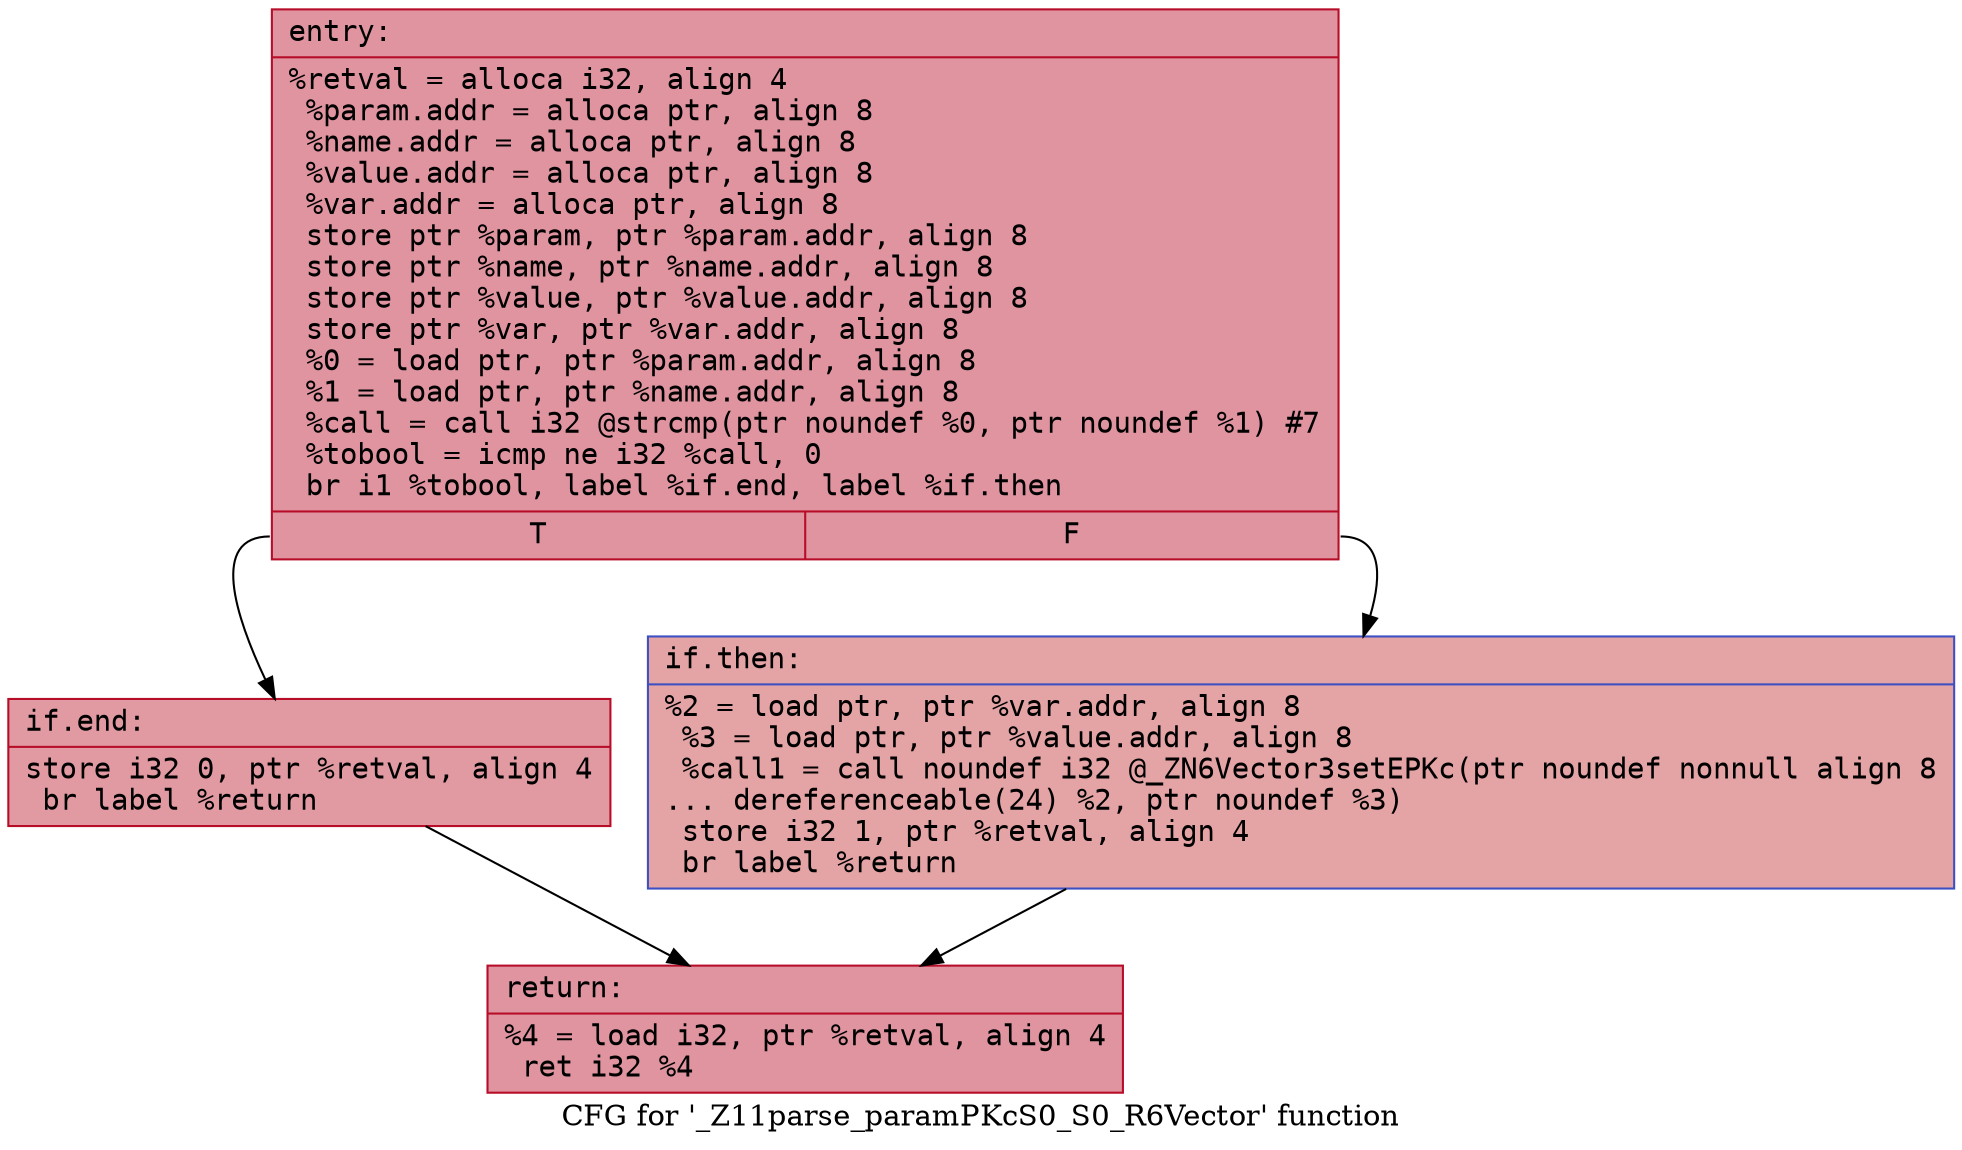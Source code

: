 digraph "CFG for '_Z11parse_paramPKcS0_S0_R6Vector' function" {
	label="CFG for '_Z11parse_paramPKcS0_S0_R6Vector' function";

	Node0x55f4dae88610 [shape=record,color="#b70d28ff", style=filled, fillcolor="#b70d2870" fontname="Courier",label="{entry:\l|  %retval = alloca i32, align 4\l  %param.addr = alloca ptr, align 8\l  %name.addr = alloca ptr, align 8\l  %value.addr = alloca ptr, align 8\l  %var.addr = alloca ptr, align 8\l  store ptr %param, ptr %param.addr, align 8\l  store ptr %name, ptr %name.addr, align 8\l  store ptr %value, ptr %value.addr, align 8\l  store ptr %var, ptr %var.addr, align 8\l  %0 = load ptr, ptr %param.addr, align 8\l  %1 = load ptr, ptr %name.addr, align 8\l  %call = call i32 @strcmp(ptr noundef %0, ptr noundef %1) #7\l  %tobool = icmp ne i32 %call, 0\l  br i1 %tobool, label %if.end, label %if.then\l|{<s0>T|<s1>F}}"];
	Node0x55f4dae88610:s0 -> Node0x55f4dae7dc00[tooltip="entry -> if.end\nProbability 62.50%" ];
	Node0x55f4dae88610:s1 -> Node0x55f4dae884d0[tooltip="entry -> if.then\nProbability 37.50%" ];
	Node0x55f4dae884d0 [shape=record,color="#3d50c3ff", style=filled, fillcolor="#c32e3170" fontname="Courier",label="{if.then:\l|  %2 = load ptr, ptr %var.addr, align 8\l  %3 = load ptr, ptr %value.addr, align 8\l  %call1 = call noundef i32 @_ZN6Vector3setEPKc(ptr noundef nonnull align 8\l... dereferenceable(24) %2, ptr noundef %3)\l  store i32 1, ptr %retval, align 4\l  br label %return\l}"];
	Node0x55f4dae884d0 -> Node0x55f4dae7e260[tooltip="if.then -> return\nProbability 100.00%" ];
	Node0x55f4dae7dc00 [shape=record,color="#b70d28ff", style=filled, fillcolor="#bb1b2c70" fontname="Courier",label="{if.end:\l|  store i32 0, ptr %retval, align 4\l  br label %return\l}"];
	Node0x55f4dae7dc00 -> Node0x55f4dae7e260[tooltip="if.end -> return\nProbability 100.00%" ];
	Node0x55f4dae7e260 [shape=record,color="#b70d28ff", style=filled, fillcolor="#b70d2870" fontname="Courier",label="{return:\l|  %4 = load i32, ptr %retval, align 4\l  ret i32 %4\l}"];
}
